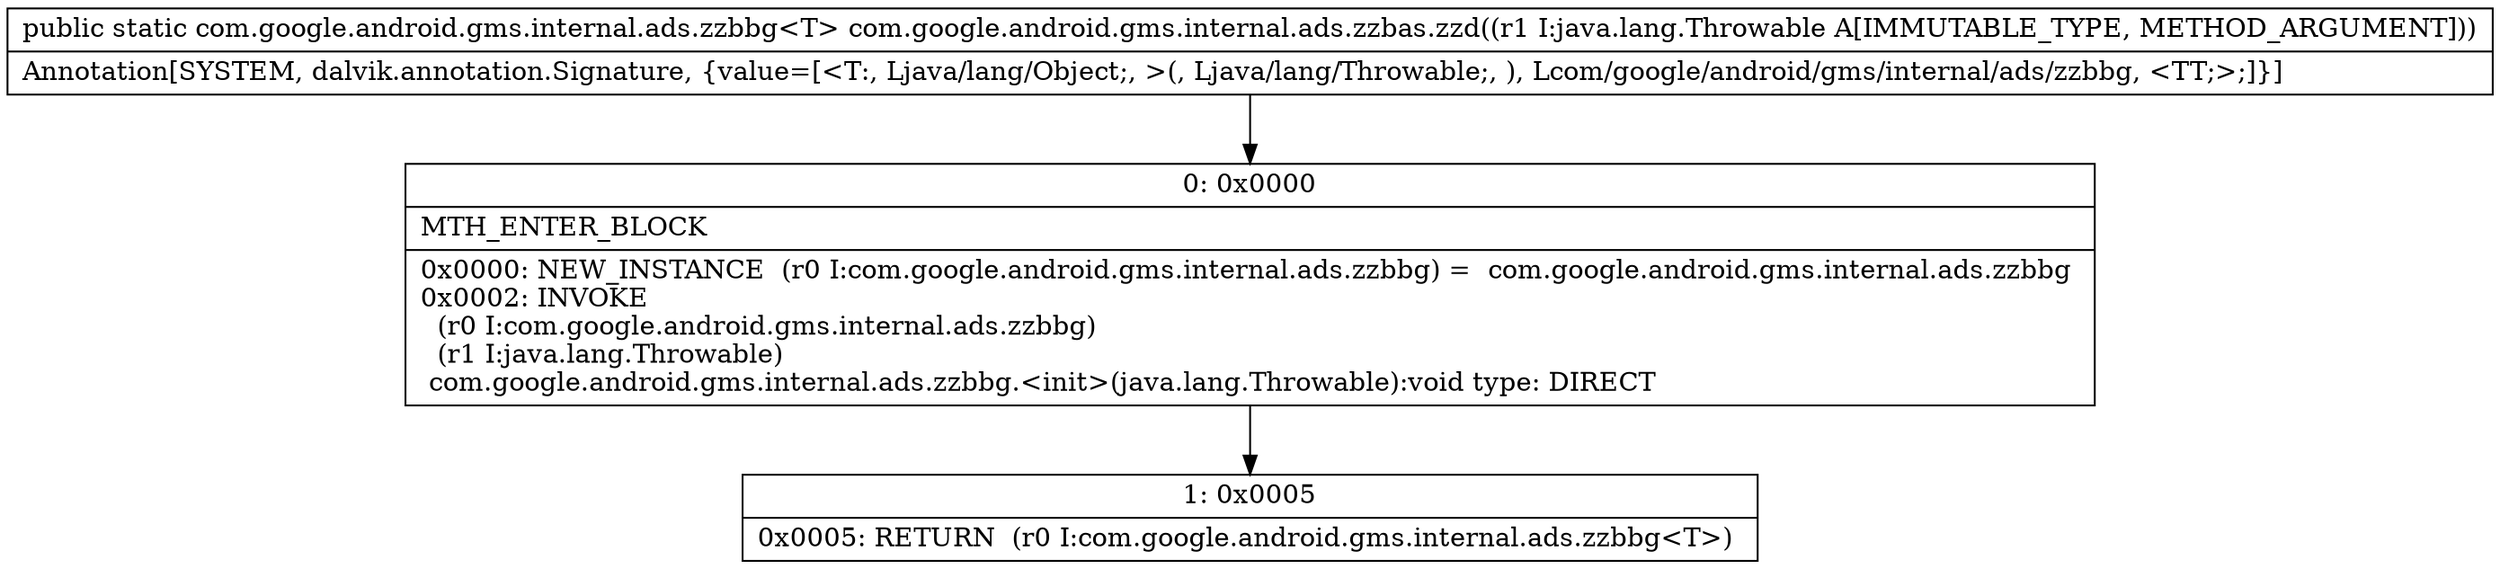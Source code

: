 digraph "CFG forcom.google.android.gms.internal.ads.zzbas.zzd(Ljava\/lang\/Throwable;)Lcom\/google\/android\/gms\/internal\/ads\/zzbbg;" {
Node_0 [shape=record,label="{0\:\ 0x0000|MTH_ENTER_BLOCK\l|0x0000: NEW_INSTANCE  (r0 I:com.google.android.gms.internal.ads.zzbbg) =  com.google.android.gms.internal.ads.zzbbg \l0x0002: INVOKE  \l  (r0 I:com.google.android.gms.internal.ads.zzbbg)\l  (r1 I:java.lang.Throwable)\l com.google.android.gms.internal.ads.zzbbg.\<init\>(java.lang.Throwable):void type: DIRECT \l}"];
Node_1 [shape=record,label="{1\:\ 0x0005|0x0005: RETURN  (r0 I:com.google.android.gms.internal.ads.zzbbg\<T\>) \l}"];
MethodNode[shape=record,label="{public static com.google.android.gms.internal.ads.zzbbg\<T\> com.google.android.gms.internal.ads.zzbas.zzd((r1 I:java.lang.Throwable A[IMMUTABLE_TYPE, METHOD_ARGUMENT]))  | Annotation[SYSTEM, dalvik.annotation.Signature, \{value=[\<T:, Ljava\/lang\/Object;, \>(, Ljava\/lang\/Throwable;, ), Lcom\/google\/android\/gms\/internal\/ads\/zzbbg, \<TT;\>;]\}]\l}"];
MethodNode -> Node_0;
Node_0 -> Node_1;
}

